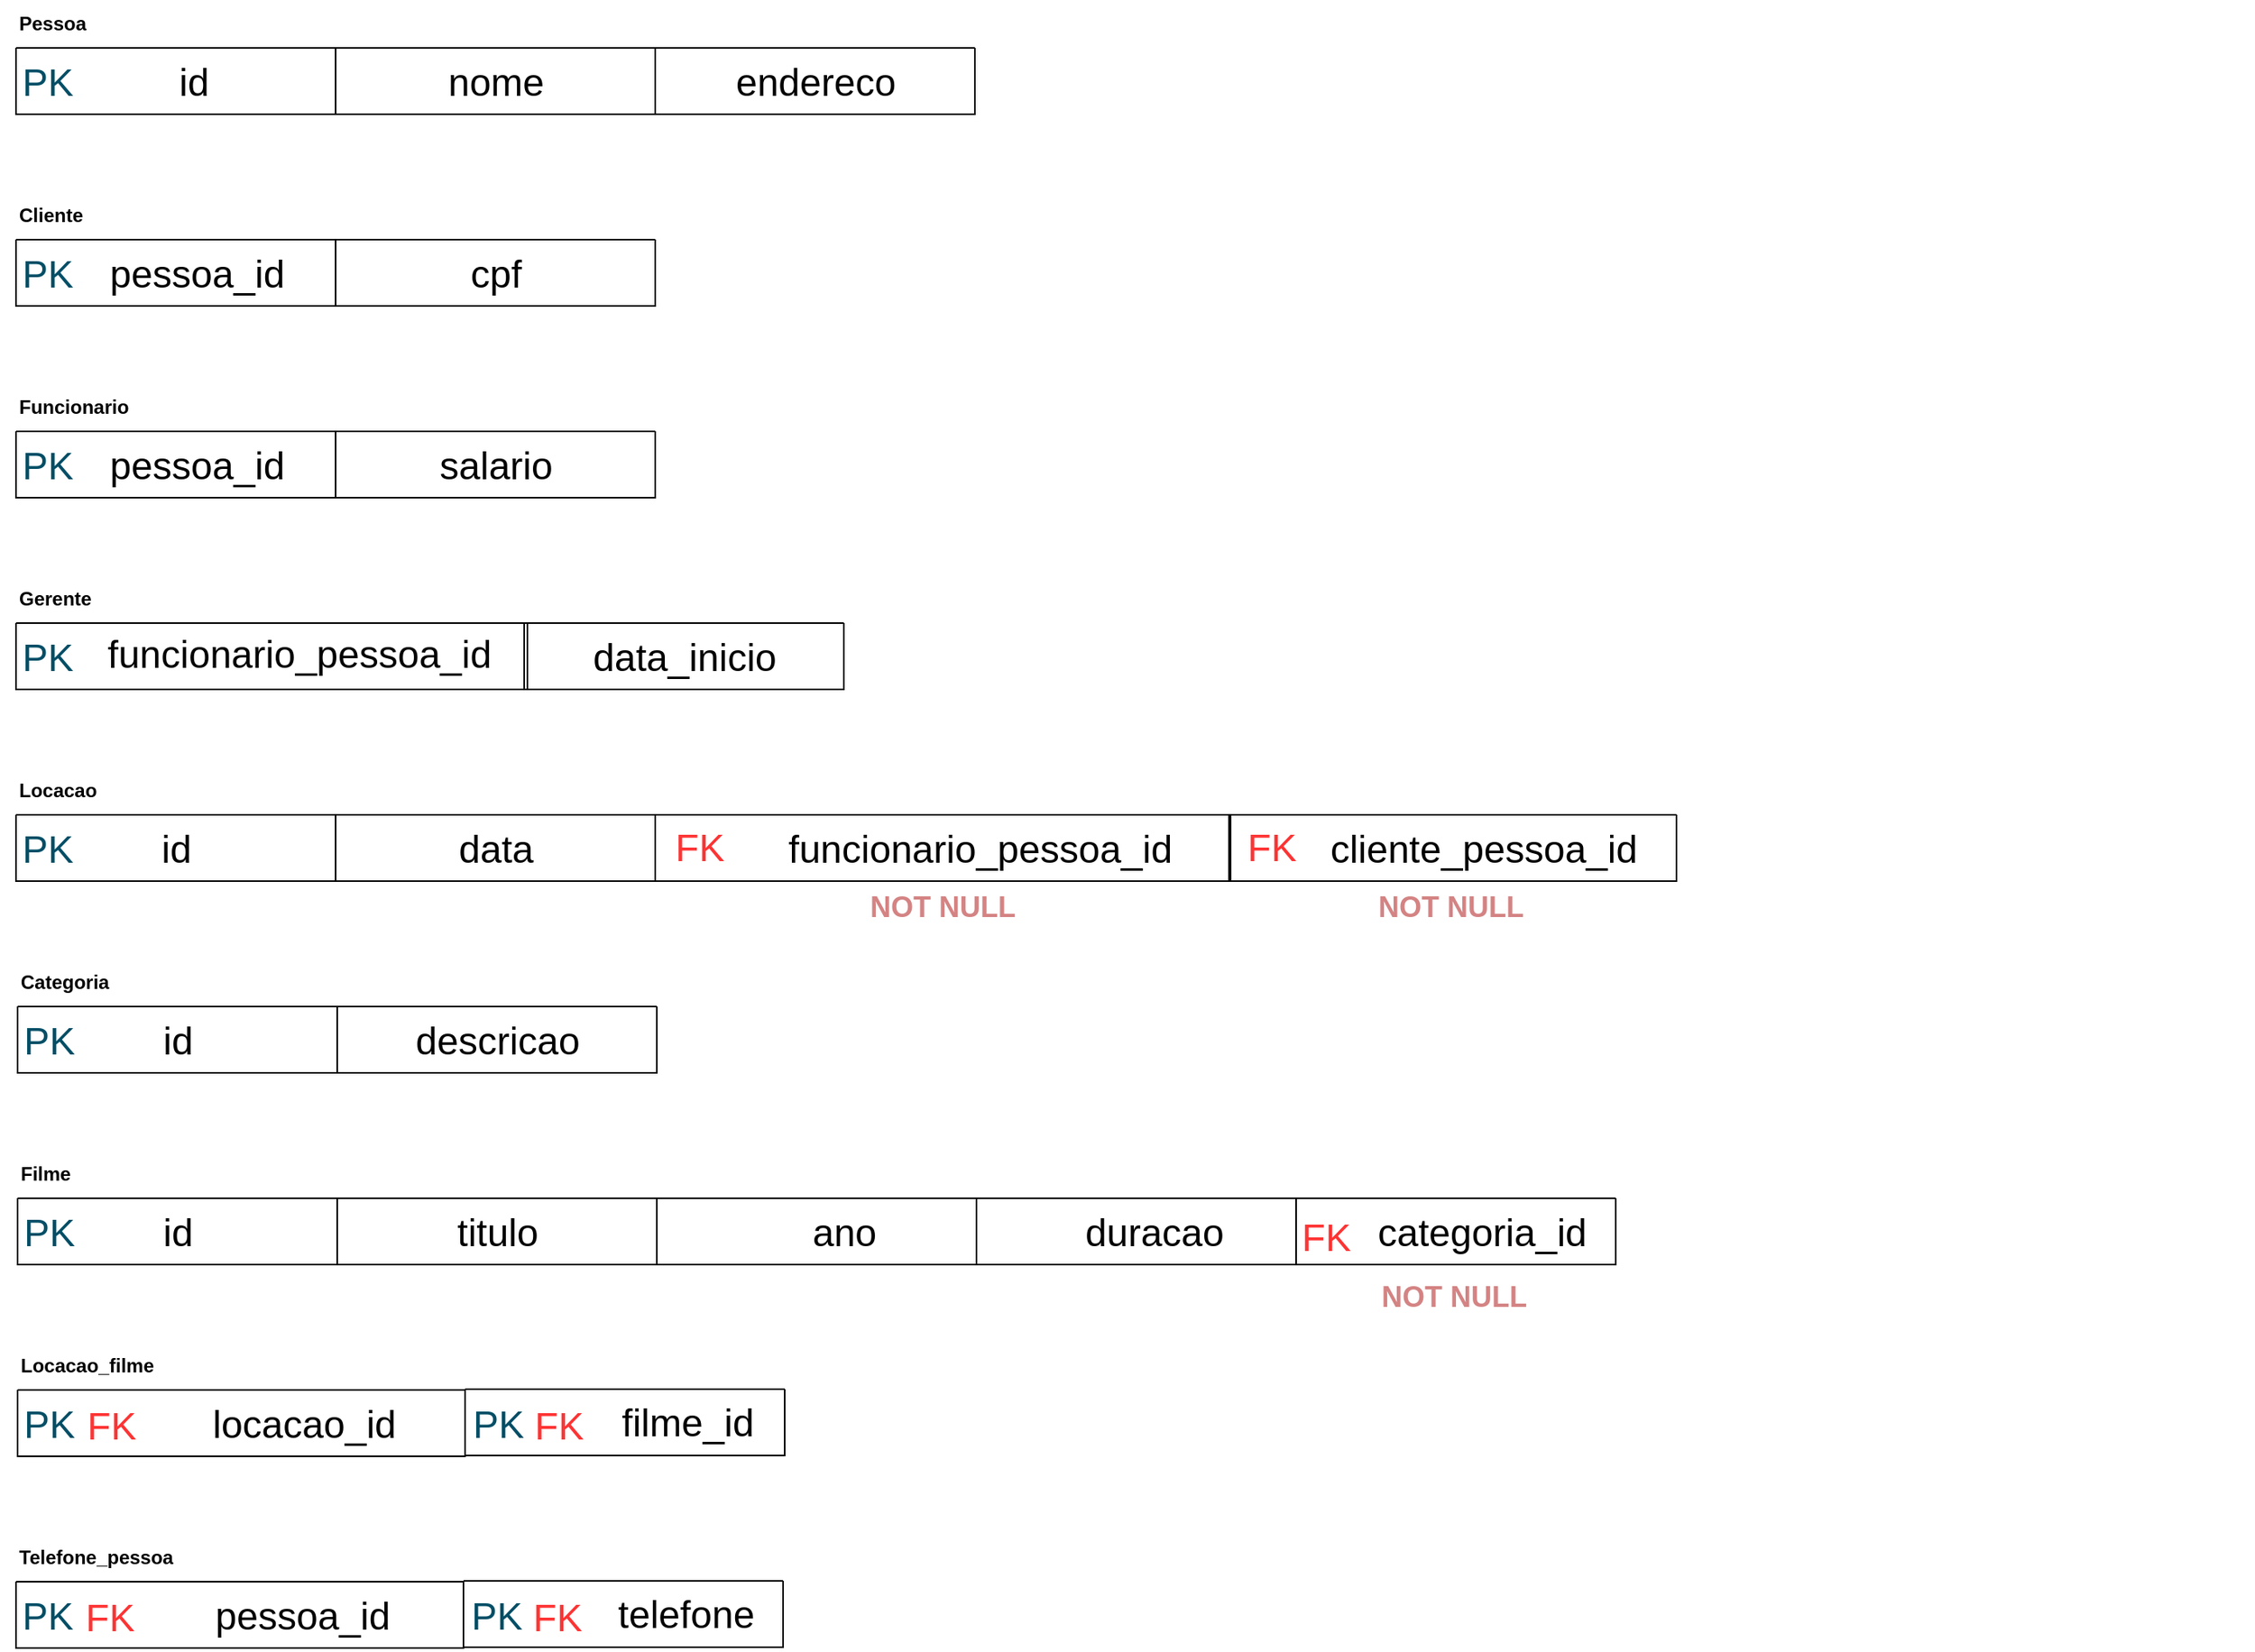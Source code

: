 <mxfile version="24.7.6">
  <diagram name="Página-1" id="m194DB5OODm50t4TiOIn">
    <mxGraphModel dx="1114" dy="600" grid="1" gridSize="10" guides="1" tooltips="1" connect="1" arrows="1" fold="1" page="1" pageScale="1" pageWidth="827" pageHeight="1169" math="0" shadow="0">
      <root>
        <mxCell id="0" />
        <mxCell id="1" parent="0" />
        <mxCell id="oNFGNhtA4SceddN9MFem-205" value="" style="group" parent="1" vertex="1" connectable="0">
          <mxGeometry x="40" y="410" width="1000" height="103" as="geometry" />
        </mxCell>
        <mxCell id="oNFGNhtA4SceddN9MFem-169" value="" style="group" parent="oNFGNhtA4SceddN9MFem-205" vertex="1" connectable="0">
          <mxGeometry y="30" width="1000" height="73" as="geometry" />
        </mxCell>
        <mxCell id="oNFGNhtA4SceddN9MFem-156" value="" style="group" parent="oNFGNhtA4SceddN9MFem-169" vertex="1" connectable="0">
          <mxGeometry width="200" height="43" as="geometry" />
        </mxCell>
        <mxCell id="oNFGNhtA4SceddN9MFem-154" value="" style="swimlane;startSize=0;" parent="oNFGNhtA4SceddN9MFem-156" vertex="1">
          <mxGeometry width="200" height="41.5" as="geometry" />
        </mxCell>
        <mxCell id="oNFGNhtA4SceddN9MFem-155" value="&lt;font style=&quot;font-size: 24px;&quot;&gt;pessoa_id&lt;/font&gt;" style="text;html=1;align=center;verticalAlign=middle;resizable=0;points=[];autosize=1;strokeColor=none;fillColor=none;" parent="oNFGNhtA4SceddN9MFem-154" vertex="1">
          <mxGeometry x="48" y="1.5" width="130" height="40" as="geometry" />
        </mxCell>
        <mxCell id="oNFGNhtA4SceddN9MFem-186" value="&lt;font color=&quot;#014e66&quot; style=&quot;font-size: 24px;&quot;&gt;PK&lt;/font&gt;" style="text;html=1;align=center;verticalAlign=middle;whiteSpace=wrap;rounded=0;" parent="oNFGNhtA4SceddN9MFem-154" vertex="1">
          <mxGeometry x="-10" y="6.5" width="60" height="30" as="geometry" />
        </mxCell>
        <mxCell id="oNFGNhtA4SceddN9MFem-157" value="" style="group" parent="oNFGNhtA4SceddN9MFem-169" vertex="1" connectable="0">
          <mxGeometry x="200" width="200" height="43" as="geometry" />
        </mxCell>
        <mxCell id="oNFGNhtA4SceddN9MFem-158" value="" style="swimlane;startSize=0;" parent="oNFGNhtA4SceddN9MFem-157" vertex="1">
          <mxGeometry width="200" height="41.5" as="geometry">
            <mxRectangle width="50" height="40" as="alternateBounds" />
          </mxGeometry>
        </mxCell>
        <mxCell id="oNFGNhtA4SceddN9MFem-159" value="&lt;font style=&quot;font-size: 24px;&quot;&gt;cpf&lt;/font&gt;" style="text;html=1;align=center;verticalAlign=middle;resizable=0;points=[];autosize=1;strokeColor=none;fillColor=none;" parent="oNFGNhtA4SceddN9MFem-158" vertex="1">
          <mxGeometry x="70" y="1.5" width="60" height="40" as="geometry" />
        </mxCell>
        <mxCell id="oNFGNhtA4SceddN9MFem-204" value="&lt;b&gt;Cliente&lt;/b&gt;" style="text;html=1;align=left;verticalAlign=middle;whiteSpace=wrap;rounded=0;" parent="oNFGNhtA4SceddN9MFem-205" vertex="1">
          <mxGeometry width="110" height="30" as="geometry" />
        </mxCell>
        <mxCell id="oNFGNhtA4SceddN9MFem-207" value="" style="group" parent="1" vertex="1" connectable="0">
          <mxGeometry x="40" y="530" width="1000" height="73" as="geometry" />
        </mxCell>
        <mxCell id="oNFGNhtA4SceddN9MFem-208" value="" style="group" parent="oNFGNhtA4SceddN9MFem-207" vertex="1" connectable="0">
          <mxGeometry y="30" width="1000" height="43" as="geometry" />
        </mxCell>
        <mxCell id="oNFGNhtA4SceddN9MFem-209" value="" style="group" parent="oNFGNhtA4SceddN9MFem-208" vertex="1" connectable="0">
          <mxGeometry width="200" height="43" as="geometry" />
        </mxCell>
        <mxCell id="oNFGNhtA4SceddN9MFem-210" value="" style="swimlane;startSize=0;" parent="oNFGNhtA4SceddN9MFem-209" vertex="1">
          <mxGeometry width="200" height="41.5" as="geometry" />
        </mxCell>
        <mxCell id="oNFGNhtA4SceddN9MFem-211" value="&lt;font style=&quot;font-size: 24px;&quot;&gt;pessoa_id&lt;/font&gt;" style="text;html=1;align=center;verticalAlign=middle;resizable=0;points=[];autosize=1;strokeColor=none;fillColor=none;" parent="oNFGNhtA4SceddN9MFem-210" vertex="1">
          <mxGeometry x="48" y="1.5" width="130" height="40" as="geometry" />
        </mxCell>
        <mxCell id="oNFGNhtA4SceddN9MFem-212" value="&lt;font color=&quot;#014e66&quot; style=&quot;font-size: 24px;&quot;&gt;PK&lt;/font&gt;" style="text;html=1;align=center;verticalAlign=middle;whiteSpace=wrap;rounded=0;" parent="oNFGNhtA4SceddN9MFem-210" vertex="1">
          <mxGeometry x="-10" y="6.5" width="60" height="30" as="geometry" />
        </mxCell>
        <mxCell id="oNFGNhtA4SceddN9MFem-213" value="" style="group" parent="oNFGNhtA4SceddN9MFem-208" vertex="1" connectable="0">
          <mxGeometry x="200" width="200" height="43" as="geometry" />
        </mxCell>
        <mxCell id="oNFGNhtA4SceddN9MFem-214" value="" style="swimlane;startSize=0;" parent="oNFGNhtA4SceddN9MFem-213" vertex="1">
          <mxGeometry width="200" height="41.5" as="geometry">
            <mxRectangle width="50" height="40" as="alternateBounds" />
          </mxGeometry>
        </mxCell>
        <mxCell id="oNFGNhtA4SceddN9MFem-215" value="&lt;font style=&quot;font-size: 24px;&quot;&gt;salario&lt;/font&gt;" style="text;html=1;align=center;verticalAlign=middle;resizable=0;points=[];autosize=1;strokeColor=none;fillColor=none;" parent="oNFGNhtA4SceddN9MFem-214" vertex="1">
          <mxGeometry x="55" y="1.5" width="90" height="40" as="geometry" />
        </mxCell>
        <mxCell id="oNFGNhtA4SceddN9MFem-225" value="&lt;b&gt;Funcionario&lt;/b&gt;" style="text;html=1;align=left;verticalAlign=middle;whiteSpace=wrap;rounded=0;" parent="oNFGNhtA4SceddN9MFem-207" vertex="1">
          <mxGeometry width="110" height="30" as="geometry" />
        </mxCell>
        <mxCell id="oNFGNhtA4SceddN9MFem-226" value="" style="group" parent="1" vertex="1" connectable="0">
          <mxGeometry x="40" y="650" width="1050" height="73" as="geometry" />
        </mxCell>
        <mxCell id="oNFGNhtA4SceddN9MFem-227" value="" style="group" parent="oNFGNhtA4SceddN9MFem-226" vertex="1" connectable="0">
          <mxGeometry y="30" width="1050" height="43" as="geometry" />
        </mxCell>
        <mxCell id="oNFGNhtA4SceddN9MFem-228" value="" style="group" parent="oNFGNhtA4SceddN9MFem-227" vertex="1" connectable="0">
          <mxGeometry width="320" height="43" as="geometry" />
        </mxCell>
        <mxCell id="oNFGNhtA4SceddN9MFem-229" value="" style="swimlane;startSize=0;" parent="oNFGNhtA4SceddN9MFem-228" vertex="1">
          <mxGeometry width="320" height="41.5" as="geometry" />
        </mxCell>
        <mxCell id="oNFGNhtA4SceddN9MFem-230" value="&lt;font style=&quot;font-size: 24px;&quot;&gt;funcionario_pessoa_id&lt;/font&gt;" style="text;html=1;align=center;verticalAlign=middle;resizable=0;points=[];autosize=1;strokeColor=none;fillColor=none;" parent="oNFGNhtA4SceddN9MFem-229" vertex="1">
          <mxGeometry x="47" width="260" height="40" as="geometry" />
        </mxCell>
        <mxCell id="oNFGNhtA4SceddN9MFem-231" value="&lt;font color=&quot;#014e66&quot; style=&quot;font-size: 24px;&quot;&gt;PK&lt;/font&gt;" style="text;html=1;align=center;verticalAlign=middle;whiteSpace=wrap;rounded=0;" parent="oNFGNhtA4SceddN9MFem-229" vertex="1">
          <mxGeometry x="-10" y="6.5" width="60" height="30" as="geometry" />
        </mxCell>
        <mxCell id="oNFGNhtA4SceddN9MFem-232" value="" style="group" parent="oNFGNhtA4SceddN9MFem-227" vertex="1" connectable="0">
          <mxGeometry x="318" width="200" height="43" as="geometry" />
        </mxCell>
        <mxCell id="oNFGNhtA4SceddN9MFem-233" value="" style="swimlane;startSize=0;" parent="oNFGNhtA4SceddN9MFem-232" vertex="1">
          <mxGeometry width="200" height="41.5" as="geometry">
            <mxRectangle width="50" height="40" as="alternateBounds" />
          </mxGeometry>
        </mxCell>
        <mxCell id="oNFGNhtA4SceddN9MFem-234" value="&lt;font style=&quot;font-size: 24px;&quot;&gt;data_inicio&lt;/font&gt;" style="text;html=1;align=center;verticalAlign=middle;resizable=0;points=[];autosize=1;strokeColor=none;fillColor=none;" parent="oNFGNhtA4SceddN9MFem-233" vertex="1">
          <mxGeometry x="30" y="1.5" width="140" height="40" as="geometry" />
        </mxCell>
        <mxCell id="oNFGNhtA4SceddN9MFem-244" value="&lt;b&gt;Gerente&lt;/b&gt;" style="text;html=1;align=left;verticalAlign=middle;whiteSpace=wrap;rounded=0;" parent="oNFGNhtA4SceddN9MFem-226" vertex="1">
          <mxGeometry width="110" height="30" as="geometry" />
        </mxCell>
        <mxCell id="oNFGNhtA4SceddN9MFem-271" value="" style="group" parent="1" vertex="1" connectable="0">
          <mxGeometry x="40" y="290" width="1230" height="73" as="geometry" />
        </mxCell>
        <mxCell id="oNFGNhtA4SceddN9MFem-206" value="" style="group" parent="oNFGNhtA4SceddN9MFem-271" vertex="1" connectable="0">
          <mxGeometry width="1000" height="73" as="geometry" />
        </mxCell>
        <mxCell id="oNFGNhtA4SceddN9MFem-136" value="&lt;b&gt;Pessoa&lt;/b&gt;" style="text;html=1;align=left;verticalAlign=middle;whiteSpace=wrap;rounded=0;" parent="oNFGNhtA4SceddN9MFem-206" vertex="1">
          <mxGeometry width="110" height="30" as="geometry" />
        </mxCell>
        <mxCell id="oNFGNhtA4SceddN9MFem-187" value="" style="group" parent="oNFGNhtA4SceddN9MFem-206" vertex="1" connectable="0">
          <mxGeometry y="30" width="1000" height="43" as="geometry" />
        </mxCell>
        <mxCell id="oNFGNhtA4SceddN9MFem-188" value="" style="group" parent="oNFGNhtA4SceddN9MFem-187" vertex="1" connectable="0">
          <mxGeometry width="200" height="43" as="geometry" />
        </mxCell>
        <mxCell id="oNFGNhtA4SceddN9MFem-189" value="" style="swimlane;startSize=0;" parent="oNFGNhtA4SceddN9MFem-188" vertex="1">
          <mxGeometry width="200" height="41.5" as="geometry" />
        </mxCell>
        <mxCell id="oNFGNhtA4SceddN9MFem-190" value="&lt;font style=&quot;font-size: 24px;&quot;&gt;id&lt;/font&gt;" style="text;html=1;align=center;verticalAlign=middle;resizable=0;points=[];autosize=1;strokeColor=none;fillColor=none;" parent="oNFGNhtA4SceddN9MFem-189" vertex="1">
          <mxGeometry x="91" y="1.5" width="40" height="40" as="geometry" />
        </mxCell>
        <mxCell id="oNFGNhtA4SceddN9MFem-191" value="&lt;font color=&quot;#014e66&quot; style=&quot;font-size: 24px;&quot;&gt;PK&lt;/font&gt;" style="text;html=1;align=center;verticalAlign=middle;whiteSpace=wrap;rounded=0;" parent="oNFGNhtA4SceddN9MFem-189" vertex="1">
          <mxGeometry x="-10" y="6.5" width="60" height="30" as="geometry" />
        </mxCell>
        <mxCell id="oNFGNhtA4SceddN9MFem-192" value="" style="group" parent="oNFGNhtA4SceddN9MFem-187" vertex="1" connectable="0">
          <mxGeometry x="200" width="200" height="43" as="geometry" />
        </mxCell>
        <mxCell id="oNFGNhtA4SceddN9MFem-193" value="" style="swimlane;startSize=0;" parent="oNFGNhtA4SceddN9MFem-192" vertex="1">
          <mxGeometry width="200" height="41.5" as="geometry">
            <mxRectangle width="50" height="40" as="alternateBounds" />
          </mxGeometry>
        </mxCell>
        <mxCell id="oNFGNhtA4SceddN9MFem-194" value="&lt;span style=&quot;font-size: 24px;&quot;&gt;nome&lt;/span&gt;" style="text;html=1;align=center;verticalAlign=middle;resizable=0;points=[];autosize=1;strokeColor=none;fillColor=none;" parent="oNFGNhtA4SceddN9MFem-193" vertex="1">
          <mxGeometry x="60" y="1.5" width="80" height="40" as="geometry" />
        </mxCell>
        <mxCell id="oNFGNhtA4SceddN9MFem-195" value="" style="group" parent="oNFGNhtA4SceddN9MFem-187" vertex="1" connectable="0">
          <mxGeometry x="400" width="200" height="43" as="geometry" />
        </mxCell>
        <mxCell id="oNFGNhtA4SceddN9MFem-196" value="" style="swimlane;startSize=0;" parent="oNFGNhtA4SceddN9MFem-195" vertex="1">
          <mxGeometry width="200" height="41.5" as="geometry" />
        </mxCell>
        <mxCell id="oNFGNhtA4SceddN9MFem-197" value="&lt;font style=&quot;font-size: 24px;&quot;&gt;endereco&lt;/font&gt;" style="text;html=1;align=center;verticalAlign=middle;resizable=0;points=[];autosize=1;strokeColor=none;fillColor=none;" parent="oNFGNhtA4SceddN9MFem-196" vertex="1">
          <mxGeometry x="40" y="1.5" width="120" height="40" as="geometry" />
        </mxCell>
        <mxCell id="oNFGNhtA4SceddN9MFem-275" value="" style="group" parent="1" vertex="1" connectable="0">
          <mxGeometry x="40" y="770" width="1400" height="73" as="geometry" />
        </mxCell>
        <mxCell id="oNFGNhtA4SceddN9MFem-267" value="" style="group" parent="oNFGNhtA4SceddN9MFem-275" vertex="1" connectable="0">
          <mxGeometry width="1200" height="73" as="geometry" />
        </mxCell>
        <mxCell id="oNFGNhtA4SceddN9MFem-245" value="" style="group" parent="oNFGNhtA4SceddN9MFem-267" vertex="1" connectable="0">
          <mxGeometry width="1000" height="73" as="geometry" />
        </mxCell>
        <mxCell id="oNFGNhtA4SceddN9MFem-246" value="" style="group" parent="oNFGNhtA4SceddN9MFem-245" vertex="1" connectable="0">
          <mxGeometry y="30" width="1000" height="43" as="geometry" />
        </mxCell>
        <mxCell id="oNFGNhtA4SceddN9MFem-247" value="" style="group" parent="oNFGNhtA4SceddN9MFem-246" vertex="1" connectable="0">
          <mxGeometry width="200" height="43" as="geometry" />
        </mxCell>
        <mxCell id="oNFGNhtA4SceddN9MFem-248" value="" style="swimlane;startSize=0;" parent="oNFGNhtA4SceddN9MFem-247" vertex="1">
          <mxGeometry width="200" height="41.5" as="geometry" />
        </mxCell>
        <mxCell id="oNFGNhtA4SceddN9MFem-249" value="&lt;font style=&quot;font-size: 24px;&quot;&gt;id&lt;/font&gt;" style="text;html=1;align=center;verticalAlign=middle;resizable=0;points=[];autosize=1;strokeColor=none;fillColor=none;" parent="oNFGNhtA4SceddN9MFem-248" vertex="1">
          <mxGeometry x="80" y="1.5" width="40" height="40" as="geometry" />
        </mxCell>
        <mxCell id="oNFGNhtA4SceddN9MFem-250" value="&lt;font color=&quot;#014e66&quot; style=&quot;font-size: 24px;&quot;&gt;PK&lt;/font&gt;" style="text;html=1;align=center;verticalAlign=middle;whiteSpace=wrap;rounded=0;" parent="oNFGNhtA4SceddN9MFem-248" vertex="1">
          <mxGeometry x="-10" y="6.5" width="60" height="30" as="geometry" />
        </mxCell>
        <mxCell id="oNFGNhtA4SceddN9MFem-251" value="" style="group" parent="oNFGNhtA4SceddN9MFem-246" vertex="1" connectable="0">
          <mxGeometry x="200" width="200" height="43" as="geometry" />
        </mxCell>
        <mxCell id="oNFGNhtA4SceddN9MFem-252" value="" style="swimlane;startSize=0;" parent="oNFGNhtA4SceddN9MFem-251" vertex="1">
          <mxGeometry width="200" height="41.5" as="geometry">
            <mxRectangle width="50" height="40" as="alternateBounds" />
          </mxGeometry>
        </mxCell>
        <mxCell id="oNFGNhtA4SceddN9MFem-253" value="&lt;font style=&quot;font-size: 24px;&quot;&gt;data&lt;/font&gt;" style="text;html=1;align=center;verticalAlign=middle;resizable=0;points=[];autosize=1;strokeColor=none;fillColor=none;" parent="oNFGNhtA4SceddN9MFem-252" vertex="1">
          <mxGeometry x="65" y="1.5" width="70" height="40" as="geometry" />
        </mxCell>
        <mxCell id="oNFGNhtA4SceddN9MFem-254" value="" style="group" parent="oNFGNhtA4SceddN9MFem-246" vertex="1" connectable="0">
          <mxGeometry x="400" width="360" height="43" as="geometry" />
        </mxCell>
        <mxCell id="oNFGNhtA4SceddN9MFem-255" value="" style="swimlane;startSize=0;" parent="oNFGNhtA4SceddN9MFem-254" vertex="1">
          <mxGeometry width="360" height="41.5" as="geometry" />
        </mxCell>
        <mxCell id="oNFGNhtA4SceddN9MFem-256" value="&lt;font style=&quot;font-size: 24px;&quot;&gt;funcionario_pessoa_id&lt;/font&gt;" style="text;html=1;align=center;verticalAlign=middle;resizable=0;points=[];autosize=1;strokeColor=none;fillColor=none;" parent="oNFGNhtA4SceddN9MFem-255" vertex="1">
          <mxGeometry x="73" y="1.5" width="260" height="40" as="geometry" />
        </mxCell>
        <mxCell id="oNFGNhtA4SceddN9MFem-263" value="&lt;b&gt;Locacao&lt;/b&gt;" style="text;html=1;align=left;verticalAlign=middle;whiteSpace=wrap;rounded=0;" parent="oNFGNhtA4SceddN9MFem-245" vertex="1">
          <mxGeometry width="110" height="30" as="geometry" />
        </mxCell>
        <mxCell id="GgJrNzVZVlJhMmaJBiFv-173" value="" style="group" parent="1" vertex="1" connectable="0">
          <mxGeometry x="41" y="1250" width="1200" height="73" as="geometry" />
        </mxCell>
        <mxCell id="GgJrNzVZVlJhMmaJBiFv-311" value="" style="group" parent="1" vertex="1" connectable="0">
          <mxGeometry x="41" y="890" width="1000" height="73" as="geometry" />
        </mxCell>
        <mxCell id="GgJrNzVZVlJhMmaJBiFv-312" value="" style="group" parent="GgJrNzVZVlJhMmaJBiFv-311" vertex="1" connectable="0">
          <mxGeometry y="30" width="1000" height="43" as="geometry" />
        </mxCell>
        <mxCell id="GgJrNzVZVlJhMmaJBiFv-313" value="" style="group" parent="GgJrNzVZVlJhMmaJBiFv-312" vertex="1" connectable="0">
          <mxGeometry width="200" height="43" as="geometry" />
        </mxCell>
        <mxCell id="GgJrNzVZVlJhMmaJBiFv-314" value="" style="swimlane;startSize=0;" parent="GgJrNzVZVlJhMmaJBiFv-313" vertex="1">
          <mxGeometry width="200" height="41.5" as="geometry" />
        </mxCell>
        <mxCell id="GgJrNzVZVlJhMmaJBiFv-315" value="&lt;font style=&quot;font-size: 24px;&quot;&gt;id&lt;/font&gt;" style="text;html=1;align=center;verticalAlign=middle;resizable=0;points=[];autosize=1;strokeColor=none;fillColor=none;" parent="GgJrNzVZVlJhMmaJBiFv-314" vertex="1">
          <mxGeometry x="80" y="1.5" width="40" height="40" as="geometry" />
        </mxCell>
        <mxCell id="GgJrNzVZVlJhMmaJBiFv-316" value="&lt;font color=&quot;#014e66&quot; style=&quot;font-size: 24px;&quot;&gt;PK&lt;/font&gt;" style="text;html=1;align=center;verticalAlign=middle;whiteSpace=wrap;rounded=0;" parent="GgJrNzVZVlJhMmaJBiFv-314" vertex="1">
          <mxGeometry x="-10" y="6.5" width="60" height="30" as="geometry" />
        </mxCell>
        <mxCell id="GgJrNzVZVlJhMmaJBiFv-317" value="" style="group" parent="GgJrNzVZVlJhMmaJBiFv-312" vertex="1" connectable="0">
          <mxGeometry x="200" width="200" height="43" as="geometry" />
        </mxCell>
        <mxCell id="GgJrNzVZVlJhMmaJBiFv-318" value="" style="swimlane;startSize=0;" parent="GgJrNzVZVlJhMmaJBiFv-317" vertex="1">
          <mxGeometry width="200" height="41.5" as="geometry">
            <mxRectangle width="50" height="40" as="alternateBounds" />
          </mxGeometry>
        </mxCell>
        <mxCell id="GgJrNzVZVlJhMmaJBiFv-319" value="&lt;font style=&quot;font-size: 24px;&quot;&gt;descricao&lt;/font&gt;" style="text;html=1;align=center;verticalAlign=middle;resizable=0;points=[];autosize=1;strokeColor=none;fillColor=none;" parent="GgJrNzVZVlJhMmaJBiFv-318" vertex="1">
          <mxGeometry x="35" y="1.5" width="130" height="40" as="geometry" />
        </mxCell>
        <mxCell id="GgJrNzVZVlJhMmaJBiFv-323" value="&lt;b&gt;Categoria&lt;/b&gt;" style="text;html=1;align=left;verticalAlign=middle;whiteSpace=wrap;rounded=0;" parent="GgJrNzVZVlJhMmaJBiFv-311" vertex="1">
          <mxGeometry width="110" height="30" as="geometry" />
        </mxCell>
        <mxCell id="GgJrNzVZVlJhMmaJBiFv-324" value="" style="group" parent="1" vertex="1" connectable="0">
          <mxGeometry x="41" y="1010" width="1000" height="73" as="geometry" />
        </mxCell>
        <mxCell id="GgJrNzVZVlJhMmaJBiFv-325" value="" style="group" parent="GgJrNzVZVlJhMmaJBiFv-324" vertex="1" connectable="0">
          <mxGeometry y="30" width="1000" height="43" as="geometry" />
        </mxCell>
        <mxCell id="GgJrNzVZVlJhMmaJBiFv-326" value="" style="group" parent="GgJrNzVZVlJhMmaJBiFv-325" vertex="1" connectable="0">
          <mxGeometry width="200" height="43" as="geometry" />
        </mxCell>
        <mxCell id="GgJrNzVZVlJhMmaJBiFv-327" value="" style="swimlane;startSize=0;" parent="GgJrNzVZVlJhMmaJBiFv-326" vertex="1">
          <mxGeometry width="200" height="41.5" as="geometry" />
        </mxCell>
        <mxCell id="GgJrNzVZVlJhMmaJBiFv-328" value="&lt;font style=&quot;font-size: 24px;&quot;&gt;id&lt;/font&gt;" style="text;html=1;align=center;verticalAlign=middle;resizable=0;points=[];autosize=1;strokeColor=none;fillColor=none;" parent="GgJrNzVZVlJhMmaJBiFv-327" vertex="1">
          <mxGeometry x="80" y="1.5" width="40" height="40" as="geometry" />
        </mxCell>
        <mxCell id="GgJrNzVZVlJhMmaJBiFv-329" value="&lt;font color=&quot;#014e66&quot; style=&quot;font-size: 24px;&quot;&gt;PK&lt;/font&gt;" style="text;html=1;align=center;verticalAlign=middle;whiteSpace=wrap;rounded=0;" parent="GgJrNzVZVlJhMmaJBiFv-327" vertex="1">
          <mxGeometry x="-10" y="6.5" width="60" height="30" as="geometry" />
        </mxCell>
        <mxCell id="GgJrNzVZVlJhMmaJBiFv-330" value="" style="group" parent="GgJrNzVZVlJhMmaJBiFv-325" vertex="1" connectable="0">
          <mxGeometry x="200" width="200" height="43" as="geometry" />
        </mxCell>
        <mxCell id="GgJrNzVZVlJhMmaJBiFv-331" value="" style="swimlane;startSize=0;" parent="GgJrNzVZVlJhMmaJBiFv-330" vertex="1">
          <mxGeometry width="200" height="41.5" as="geometry">
            <mxRectangle width="50" height="40" as="alternateBounds" />
          </mxGeometry>
        </mxCell>
        <mxCell id="GgJrNzVZVlJhMmaJBiFv-332" value="&lt;font style=&quot;font-size: 24px;&quot;&gt;titulo&lt;/font&gt;" style="text;html=1;align=center;verticalAlign=middle;resizable=0;points=[];autosize=1;strokeColor=none;fillColor=none;" parent="GgJrNzVZVlJhMmaJBiFv-331" vertex="1">
          <mxGeometry x="65" y="1.5" width="70" height="40" as="geometry" />
        </mxCell>
        <mxCell id="GgJrNzVZVlJhMmaJBiFv-333" value="" style="group" parent="GgJrNzVZVlJhMmaJBiFv-325" vertex="1" connectable="0">
          <mxGeometry x="400" width="200" height="43" as="geometry" />
        </mxCell>
        <mxCell id="GgJrNzVZVlJhMmaJBiFv-334" value="" style="swimlane;startSize=0;" parent="GgJrNzVZVlJhMmaJBiFv-333" vertex="1">
          <mxGeometry width="200" height="41.5" as="geometry" />
        </mxCell>
        <mxCell id="GgJrNzVZVlJhMmaJBiFv-335" value="&lt;font style=&quot;font-size: 24px;&quot;&gt;ano&lt;/font&gt;" style="text;html=1;align=center;verticalAlign=middle;resizable=0;points=[];autosize=1;strokeColor=none;fillColor=none;" parent="GgJrNzVZVlJhMmaJBiFv-334" vertex="1">
          <mxGeometry x="87" y="1.5" width="60" height="40" as="geometry" />
        </mxCell>
        <mxCell id="GgJrNzVZVlJhMmaJBiFv-336" value="" style="group" parent="GgJrNzVZVlJhMmaJBiFv-325" vertex="1" connectable="0">
          <mxGeometry x="600" width="200" height="43" as="geometry" />
        </mxCell>
        <mxCell id="GgJrNzVZVlJhMmaJBiFv-337" value="" style="swimlane;startSize=0;" parent="GgJrNzVZVlJhMmaJBiFv-336" vertex="1">
          <mxGeometry width="200" height="41.5" as="geometry" />
        </mxCell>
        <mxCell id="GgJrNzVZVlJhMmaJBiFv-338" value="&lt;font style=&quot;font-size: 24px;&quot;&gt;duracao&lt;/font&gt;" style="text;html=1;align=center;verticalAlign=middle;resizable=0;points=[];autosize=1;strokeColor=none;fillColor=none;" parent="GgJrNzVZVlJhMmaJBiFv-337" vertex="1">
          <mxGeometry x="56" y="1.5" width="110" height="40" as="geometry" />
        </mxCell>
        <mxCell id="GgJrNzVZVlJhMmaJBiFv-339" value="" style="group" parent="GgJrNzVZVlJhMmaJBiFv-325" vertex="1" connectable="0">
          <mxGeometry x="800" width="200" height="43" as="geometry" />
        </mxCell>
        <mxCell id="GgJrNzVZVlJhMmaJBiFv-340" value="" style="swimlane;startSize=0;" parent="GgJrNzVZVlJhMmaJBiFv-339" vertex="1">
          <mxGeometry width="200" height="41.5" as="geometry" />
        </mxCell>
        <mxCell id="GgJrNzVZVlJhMmaJBiFv-341" value="&lt;font style=&quot;font-size: 24px;&quot;&gt;categoria_id&lt;/font&gt;" style="text;html=1;align=center;verticalAlign=middle;resizable=0;points=[];autosize=1;strokeColor=none;fillColor=none;" parent="GgJrNzVZVlJhMmaJBiFv-340" vertex="1">
          <mxGeometry x="41" y="1.5" width="150" height="40" as="geometry" />
        </mxCell>
        <mxCell id="GgJrNzVZVlJhMmaJBiFv-342" value="&lt;b&gt;Filme&lt;/b&gt;" style="text;html=1;align=left;verticalAlign=middle;whiteSpace=wrap;rounded=0;" parent="GgJrNzVZVlJhMmaJBiFv-324" vertex="1">
          <mxGeometry width="110" height="30" as="geometry" />
        </mxCell>
        <mxCell id="GgJrNzVZVlJhMmaJBiFv-343" value="" style="group" parent="1" vertex="1" connectable="0">
          <mxGeometry x="41" y="1130" width="1200" height="73" as="geometry" />
        </mxCell>
        <mxCell id="GgJrNzVZVlJhMmaJBiFv-344" value="" style="group" parent="GgJrNzVZVlJhMmaJBiFv-343" vertex="1" connectable="0">
          <mxGeometry width="1000" height="73" as="geometry" />
        </mxCell>
        <mxCell id="GgJrNzVZVlJhMmaJBiFv-345" value="" style="group" parent="GgJrNzVZVlJhMmaJBiFv-344" vertex="1" connectable="0">
          <mxGeometry y="30" width="1000" height="43" as="geometry" />
        </mxCell>
        <mxCell id="GgJrNzVZVlJhMmaJBiFv-346" value="" style="group" parent="GgJrNzVZVlJhMmaJBiFv-345" vertex="1" connectable="0">
          <mxGeometry width="280" height="43" as="geometry" />
        </mxCell>
        <mxCell id="GgJrNzVZVlJhMmaJBiFv-347" value="" style="swimlane;startSize=0;" parent="GgJrNzVZVlJhMmaJBiFv-346" vertex="1">
          <mxGeometry width="280" height="41.5" as="geometry" />
        </mxCell>
        <mxCell id="GgJrNzVZVlJhMmaJBiFv-348" value="&lt;font style=&quot;font-size: 24px;&quot;&gt;locacao_id&lt;/font&gt;" style="text;html=1;align=center;verticalAlign=middle;resizable=0;points=[];autosize=1;strokeColor=none;fillColor=none;" parent="GgJrNzVZVlJhMmaJBiFv-347" vertex="1">
          <mxGeometry x="109" y="1.5" width="140" height="40" as="geometry" />
        </mxCell>
        <mxCell id="GgJrNzVZVlJhMmaJBiFv-349" value="&lt;font color=&quot;#014e66&quot; style=&quot;font-size: 24px;&quot;&gt;PK&lt;/font&gt;" style="text;html=1;align=center;verticalAlign=middle;whiteSpace=wrap;rounded=0;" parent="GgJrNzVZVlJhMmaJBiFv-347" vertex="1">
          <mxGeometry x="-10" y="6.5" width="60" height="30" as="geometry" />
        </mxCell>
        <mxCell id="GgJrNzVZVlJhMmaJBiFv-411" value="&lt;font color=&quot;#ff3333&quot; style=&quot;font-size: 24px;&quot;&gt;FK&lt;/font&gt;" style="text;html=1;align=center;verticalAlign=middle;whiteSpace=wrap;rounded=0;" parent="GgJrNzVZVlJhMmaJBiFv-347" vertex="1">
          <mxGeometry x="29" y="8" width="60" height="30" as="geometry" />
        </mxCell>
        <mxCell id="GgJrNzVZVlJhMmaJBiFv-350" value="" style="group" parent="GgJrNzVZVlJhMmaJBiFv-345" vertex="1" connectable="0">
          <mxGeometry x="280" y="-0.5" width="200" height="43" as="geometry" />
        </mxCell>
        <mxCell id="GgJrNzVZVlJhMmaJBiFv-351" value="" style="swimlane;startSize=0;" parent="GgJrNzVZVlJhMmaJBiFv-350" vertex="1">
          <mxGeometry width="200" height="41.5" as="geometry">
            <mxRectangle width="50" height="40" as="alternateBounds" />
          </mxGeometry>
        </mxCell>
        <mxCell id="GgJrNzVZVlJhMmaJBiFv-352" value="&lt;font style=&quot;font-size: 24px;&quot;&gt;filme_id&lt;/font&gt;" style="text;html=1;align=center;verticalAlign=middle;resizable=0;points=[];autosize=1;strokeColor=none;fillColor=none;" parent="GgJrNzVZVlJhMmaJBiFv-351" vertex="1">
          <mxGeometry x="84" y="1.5" width="110" height="40" as="geometry" />
        </mxCell>
        <mxCell id="GgJrNzVZVlJhMmaJBiFv-412" value="&lt;font color=&quot;#ff3333&quot; style=&quot;font-size: 24px;&quot;&gt;FK&lt;/font&gt;" style="text;html=1;align=center;verticalAlign=middle;whiteSpace=wrap;rounded=0;" parent="GgJrNzVZVlJhMmaJBiFv-351" vertex="1">
          <mxGeometry x="29" y="8.5" width="60" height="30" as="geometry" />
        </mxCell>
        <mxCell id="GgJrNzVZVlJhMmaJBiFv-414" value="&lt;font color=&quot;#014e66&quot; style=&quot;font-size: 24px;&quot;&gt;PK&lt;/font&gt;" style="text;html=1;align=center;verticalAlign=middle;whiteSpace=wrap;rounded=0;" parent="GgJrNzVZVlJhMmaJBiFv-351" vertex="1">
          <mxGeometry x="-9" y="7.5" width="60" height="30" as="geometry" />
        </mxCell>
        <mxCell id="GgJrNzVZVlJhMmaJBiFv-359" value="&lt;b&gt;Locacao_filme&lt;/b&gt;" style="text;html=1;align=left;verticalAlign=middle;whiteSpace=wrap;rounded=0;" parent="GgJrNzVZVlJhMmaJBiFv-344" vertex="1">
          <mxGeometry width="110" height="30" as="geometry" />
        </mxCell>
        <mxCell id="GgJrNzVZVlJhMmaJBiFv-398" value="&lt;font color=&quot;#ff3333&quot; style=&quot;font-size: 24px;&quot;&gt;FK&lt;/font&gt;" style="text;html=1;align=center;verticalAlign=middle;whiteSpace=wrap;rounded=0;" parent="1" vertex="1">
          <mxGeometry x="830" y="1050" width="60" height="30" as="geometry" />
        </mxCell>
        <mxCell id="GgJrNzVZVlJhMmaJBiFv-399" value="&lt;h2&gt;&lt;font color=&quot;#d48383&quot;&gt;NOT NULL&lt;/font&gt;&lt;/h2&gt;" style="text;html=1;align=center;verticalAlign=middle;whiteSpace=wrap;rounded=0;" parent="1" vertex="1">
          <mxGeometry x="840" y="1086.5" width="200" height="30" as="geometry" />
        </mxCell>
        <mxCell id="V713UnPpELgrnKrd9nGP-4" value="" style="swimlane;startSize=0;" parent="1" vertex="1">
          <mxGeometry x="799" y="800" width="280" height="41.5" as="geometry" />
        </mxCell>
        <mxCell id="V713UnPpELgrnKrd9nGP-5" value="&lt;font style=&quot;font-size: 24px;&quot;&gt;cliente_pessoa_id&lt;/font&gt;" style="text;html=1;align=center;verticalAlign=middle;resizable=0;points=[];autosize=1;strokeColor=none;fillColor=none;" parent="V713UnPpELgrnKrd9nGP-4" vertex="1">
          <mxGeometry x="49" y="1.5" width="220" height="40" as="geometry" />
        </mxCell>
        <mxCell id="V713UnPpELgrnKrd9nGP-6" value="&lt;font color=&quot;#ff3333&quot; style=&quot;font-size: 24px;&quot;&gt;FK&lt;/font&gt;" style="text;html=1;align=center;verticalAlign=middle;whiteSpace=wrap;rounded=0;" parent="1" vertex="1">
          <mxGeometry x="440" y="806" width="56" height="30" as="geometry" />
        </mxCell>
        <mxCell id="V713UnPpELgrnKrd9nGP-7" value="&lt;h2&gt;&lt;font color=&quot;#d48383&quot;&gt;NOT NULL&lt;/font&gt;&lt;/h2&gt;" style="text;html=1;align=center;verticalAlign=middle;whiteSpace=wrap;rounded=0;" parent="1" vertex="1">
          <mxGeometry x="440" y="842.5" width="360" height="30" as="geometry" />
        </mxCell>
        <mxCell id="V713UnPpELgrnKrd9nGP-8" value="&lt;font color=&quot;#ff3333&quot; style=&quot;font-size: 24px;&quot;&gt;FK&lt;/font&gt;" style="text;html=1;align=center;verticalAlign=middle;whiteSpace=wrap;rounded=0;" parent="1" vertex="1">
          <mxGeometry x="798" y="806" width="56" height="30" as="geometry" />
        </mxCell>
        <mxCell id="V713UnPpELgrnKrd9nGP-9" value="&lt;h2&gt;&lt;font color=&quot;#d48383&quot;&gt;NOT NULL&lt;/font&gt;&lt;/h2&gt;" style="text;html=1;align=center;verticalAlign=middle;whiteSpace=wrap;rounded=0;" parent="1" vertex="1">
          <mxGeometry x="798" y="842.5" width="280" height="30" as="geometry" />
        </mxCell>
        <mxCell id="V713UnPpELgrnKrd9nGP-10" value="" style="group" parent="1" vertex="1" connectable="0">
          <mxGeometry x="40" y="1280" width="280" height="43" as="geometry" />
        </mxCell>
        <mxCell id="V713UnPpELgrnKrd9nGP-11" value="" style="swimlane;startSize=0;" parent="V713UnPpELgrnKrd9nGP-10" vertex="1">
          <mxGeometry width="280" height="41.5" as="geometry" />
        </mxCell>
        <mxCell id="V713UnPpELgrnKrd9nGP-12" value="&lt;font style=&quot;font-size: 24px;&quot;&gt;pessoa_id&lt;/font&gt;" style="text;html=1;align=center;verticalAlign=middle;resizable=0;points=[];autosize=1;strokeColor=none;fillColor=none;" parent="V713UnPpELgrnKrd9nGP-11" vertex="1">
          <mxGeometry x="114" y="1.5" width="130" height="40" as="geometry" />
        </mxCell>
        <mxCell id="V713UnPpELgrnKrd9nGP-13" value="&lt;font color=&quot;#014e66&quot; style=&quot;font-size: 24px;&quot;&gt;PK&lt;/font&gt;" style="text;html=1;align=center;verticalAlign=middle;whiteSpace=wrap;rounded=0;" parent="V713UnPpELgrnKrd9nGP-11" vertex="1">
          <mxGeometry x="-10" y="6.5" width="60" height="30" as="geometry" />
        </mxCell>
        <mxCell id="V713UnPpELgrnKrd9nGP-14" value="&lt;font color=&quot;#ff3333&quot; style=&quot;font-size: 24px;&quot;&gt;FK&lt;/font&gt;" style="text;html=1;align=center;verticalAlign=middle;whiteSpace=wrap;rounded=0;" parent="V713UnPpELgrnKrd9nGP-11" vertex="1">
          <mxGeometry x="29" y="8" width="60" height="30" as="geometry" />
        </mxCell>
        <mxCell id="V713UnPpELgrnKrd9nGP-15" value="" style="group" parent="1" vertex="1" connectable="0">
          <mxGeometry x="320" y="1279.5" width="200" height="43" as="geometry" />
        </mxCell>
        <mxCell id="V713UnPpELgrnKrd9nGP-16" value="" style="swimlane;startSize=0;" parent="V713UnPpELgrnKrd9nGP-15" vertex="1">
          <mxGeometry width="200" height="41.5" as="geometry">
            <mxRectangle width="50" height="40" as="alternateBounds" />
          </mxGeometry>
        </mxCell>
        <mxCell id="V713UnPpELgrnKrd9nGP-17" value="&lt;font style=&quot;font-size: 24px;&quot;&gt;telefone&lt;/font&gt;" style="text;html=1;align=center;verticalAlign=middle;resizable=0;points=[];autosize=1;strokeColor=none;fillColor=none;" parent="V713UnPpELgrnKrd9nGP-16" vertex="1">
          <mxGeometry x="84" y="1.5" width="110" height="40" as="geometry" />
        </mxCell>
        <mxCell id="V713UnPpELgrnKrd9nGP-18" value="&lt;font color=&quot;#ff3333&quot; style=&quot;font-size: 24px;&quot;&gt;FK&lt;/font&gt;" style="text;html=1;align=center;verticalAlign=middle;whiteSpace=wrap;rounded=0;" parent="V713UnPpELgrnKrd9nGP-16" vertex="1">
          <mxGeometry x="29" y="8.5" width="60" height="30" as="geometry" />
        </mxCell>
        <mxCell id="V713UnPpELgrnKrd9nGP-19" value="&lt;font color=&quot;#014e66&quot; style=&quot;font-size: 24px;&quot;&gt;PK&lt;/font&gt;" style="text;html=1;align=center;verticalAlign=middle;whiteSpace=wrap;rounded=0;" parent="V713UnPpELgrnKrd9nGP-16" vertex="1">
          <mxGeometry x="-9" y="7.5" width="60" height="30" as="geometry" />
        </mxCell>
        <mxCell id="V713UnPpELgrnKrd9nGP-20" value="&lt;b&gt;Telefone_pessoa&lt;/b&gt;" style="text;html=1;align=left;verticalAlign=middle;whiteSpace=wrap;rounded=0;" parent="1" vertex="1">
          <mxGeometry x="40" y="1250" width="110" height="30" as="geometry" />
        </mxCell>
      </root>
    </mxGraphModel>
  </diagram>
</mxfile>
